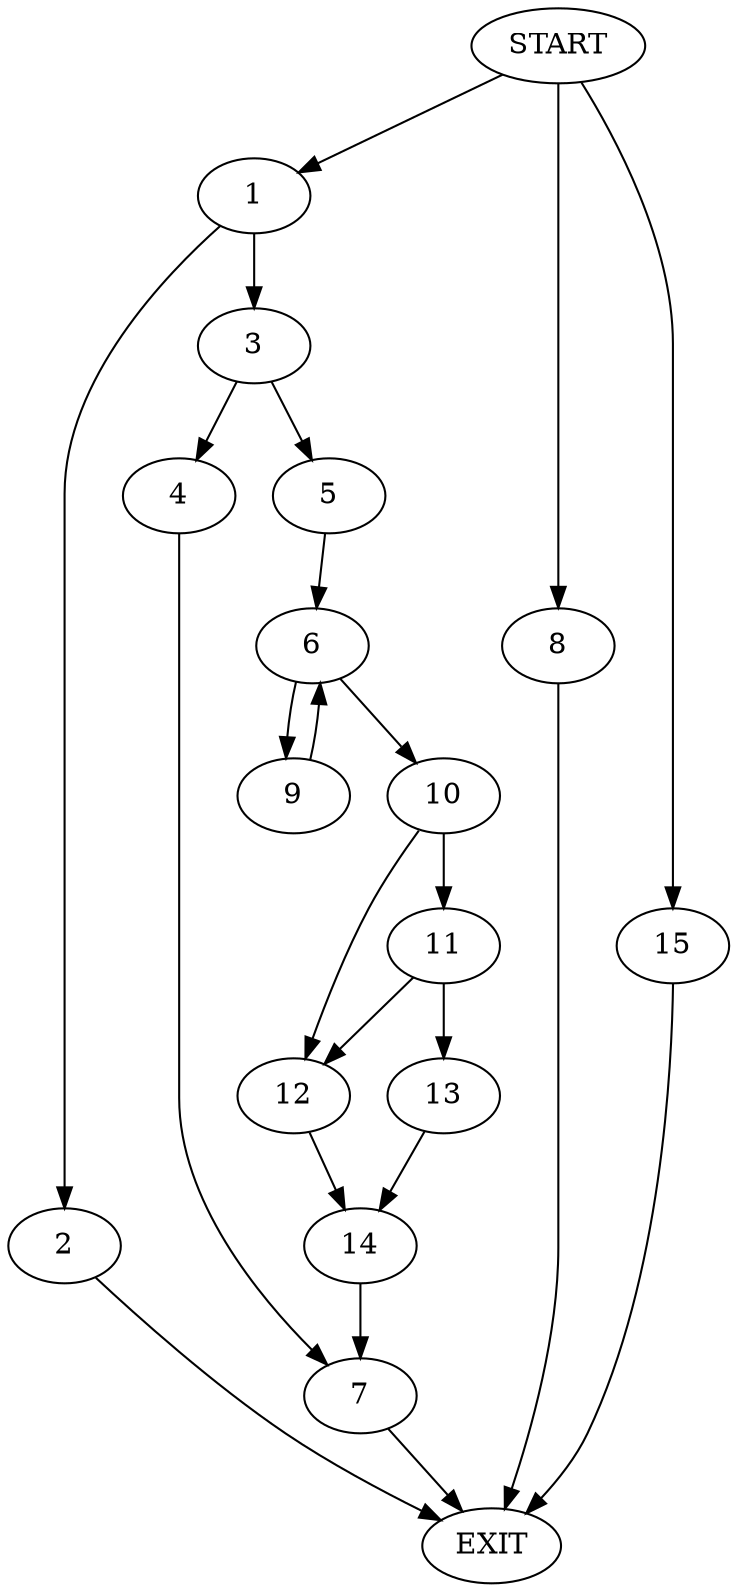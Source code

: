 digraph {
0 [label="START"]
16 [label="EXIT"]
0 -> 1
1 -> 2
1 -> 3
3 -> 4
3 -> 5
2 -> 16
5 -> 6
4 -> 7
0 -> 8
8 -> 16
6 -> 9
6 -> 10
9 -> 6
10 -> 11
10 -> 12
11 -> 13
11 -> 12
12 -> 14
13 -> 14
14 -> 7
7 -> 16
0 -> 15
15 -> 16
}
